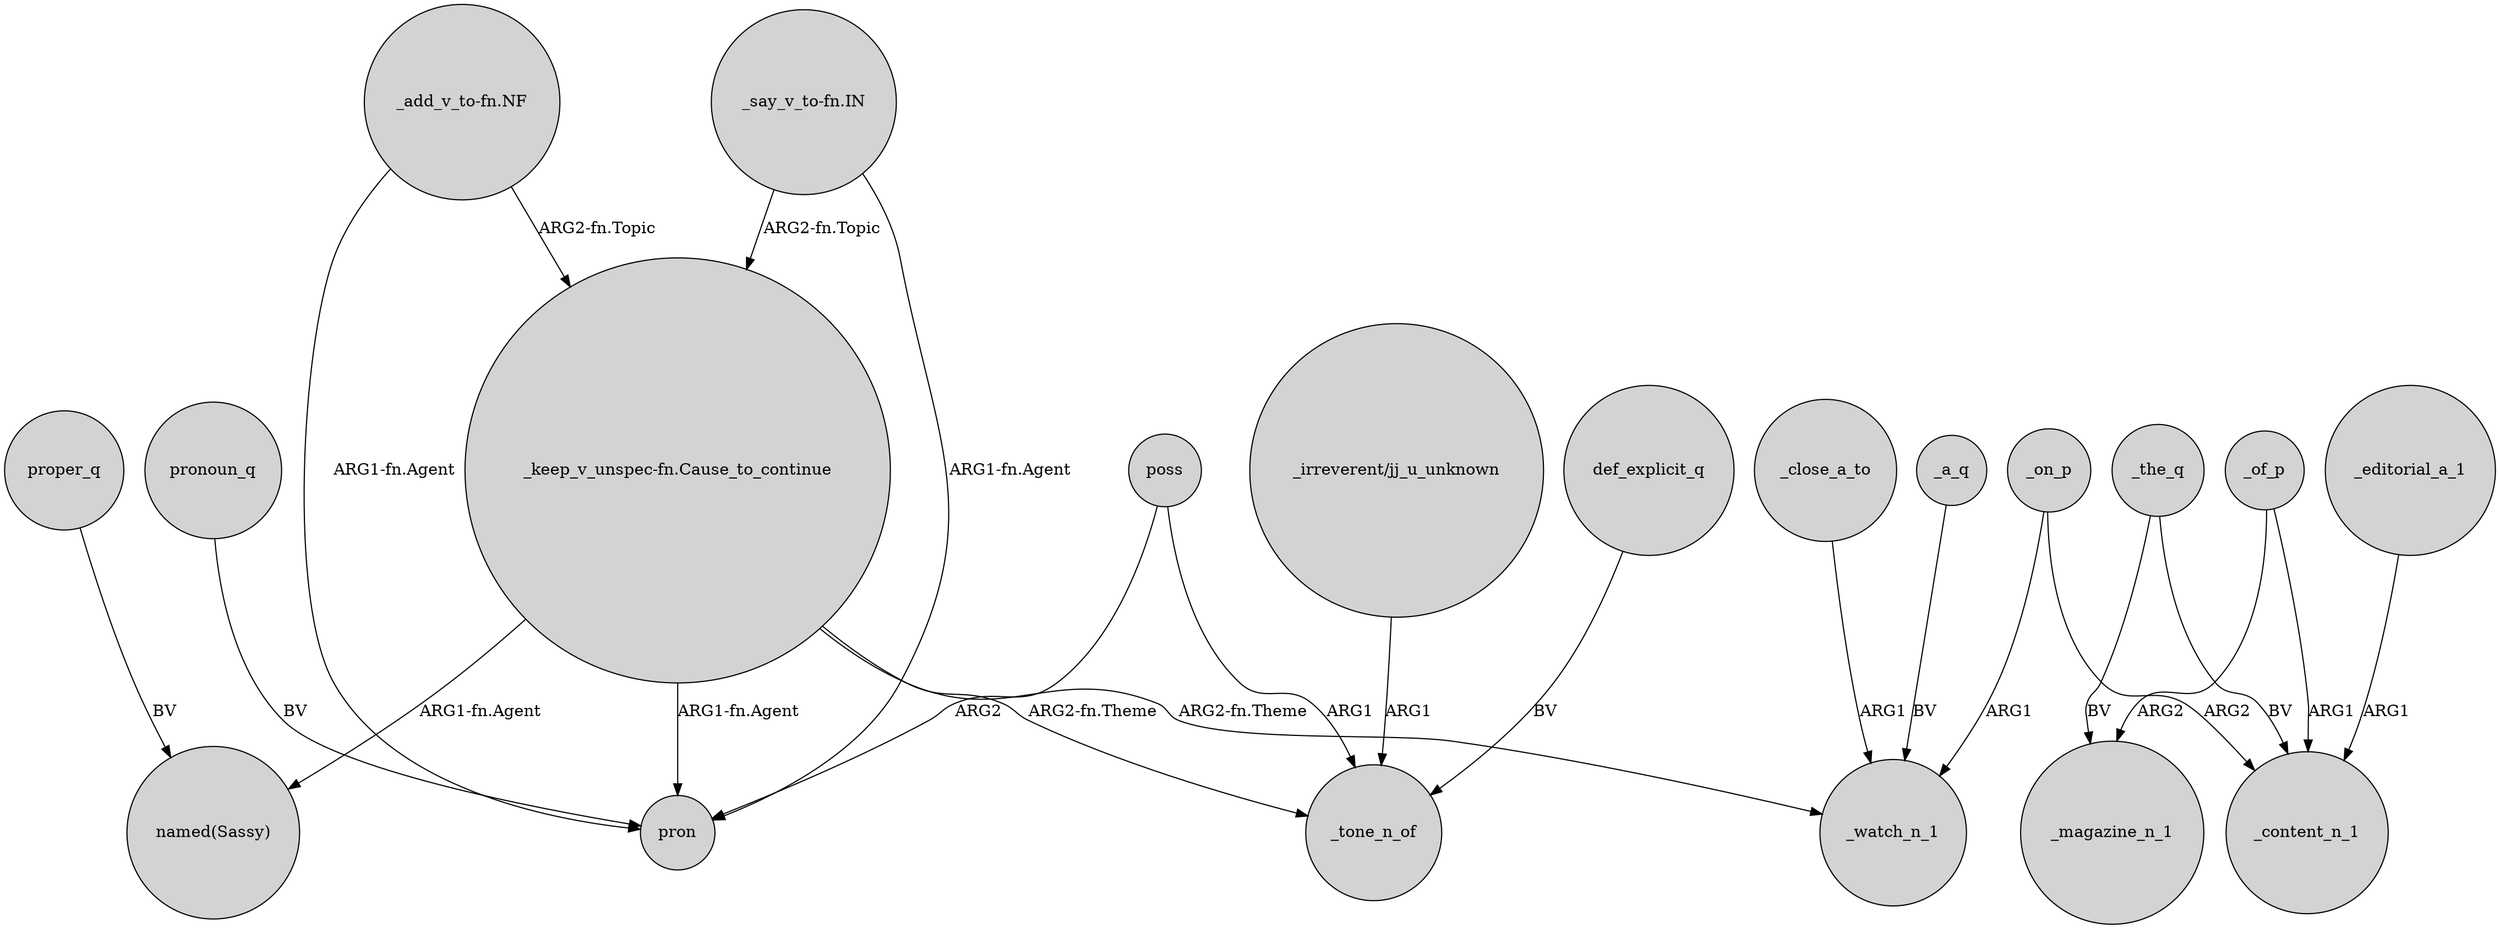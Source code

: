 digraph {
	node [shape=circle style=filled]
	"_keep_v_unspec-fn.Cause_to_continue" -> "named(Sassy)" [label="ARG1-fn.Agent"]
	"_say_v_to-fn.IN" -> "_keep_v_unspec-fn.Cause_to_continue" [label="ARG2-fn.Topic"]
	poss -> pron [label=ARG2]
	"_irreverent/jj_u_unknown" -> _tone_n_of [label=ARG1]
	poss -> _tone_n_of [label=ARG1]
	_a_q -> _watch_n_1 [label=BV]
	_the_q -> _magazine_n_1 [label=BV]
	"_keep_v_unspec-fn.Cause_to_continue" -> _watch_n_1 [label="ARG2-fn.Theme"]
	_the_q -> _content_n_1 [label=BV]
	_of_p -> _content_n_1 [label=ARG1]
	_on_p -> _watch_n_1 [label=ARG1]
	pronoun_q -> pron [label=BV]
	"_keep_v_unspec-fn.Cause_to_continue" -> _tone_n_of [label="ARG2-fn.Theme"]
	_of_p -> _magazine_n_1 [label=ARG2]
	_editorial_a_1 -> _content_n_1 [label=ARG1]
	"_add_v_to-fn.NF" -> pron [label="ARG1-fn.Agent"]
	proper_q -> "named(Sassy)" [label=BV]
	"_add_v_to-fn.NF" -> "_keep_v_unspec-fn.Cause_to_continue" [label="ARG2-fn.Topic"]
	"_say_v_to-fn.IN" -> pron [label="ARG1-fn.Agent"]
	def_explicit_q -> _tone_n_of [label=BV]
	_close_a_to -> _watch_n_1 [label=ARG1]
	_on_p -> _content_n_1 [label=ARG2]
	"_keep_v_unspec-fn.Cause_to_continue" -> pron [label="ARG1-fn.Agent"]
}

